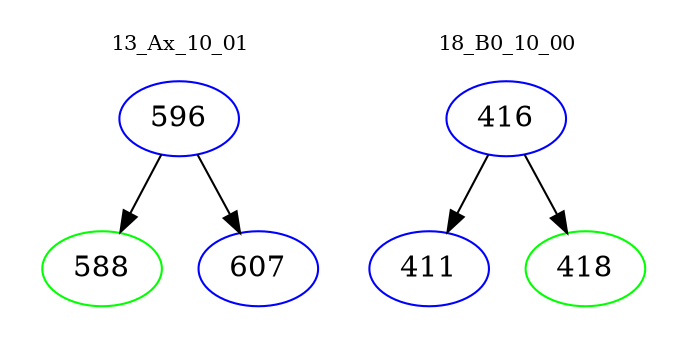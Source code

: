 digraph{
subgraph cluster_0 {
color = white
label = "13_Ax_10_01";
fontsize=10;
T0_596 [label="596", color="blue"]
T0_596 -> T0_588 [color="black"]
T0_588 [label="588", color="green"]
T0_596 -> T0_607 [color="black"]
T0_607 [label="607", color="blue"]
}
subgraph cluster_1 {
color = white
label = "18_B0_10_00";
fontsize=10;
T1_416 [label="416", color="blue"]
T1_416 -> T1_411 [color="black"]
T1_411 [label="411", color="blue"]
T1_416 -> T1_418 [color="black"]
T1_418 [label="418", color="green"]
}
}
